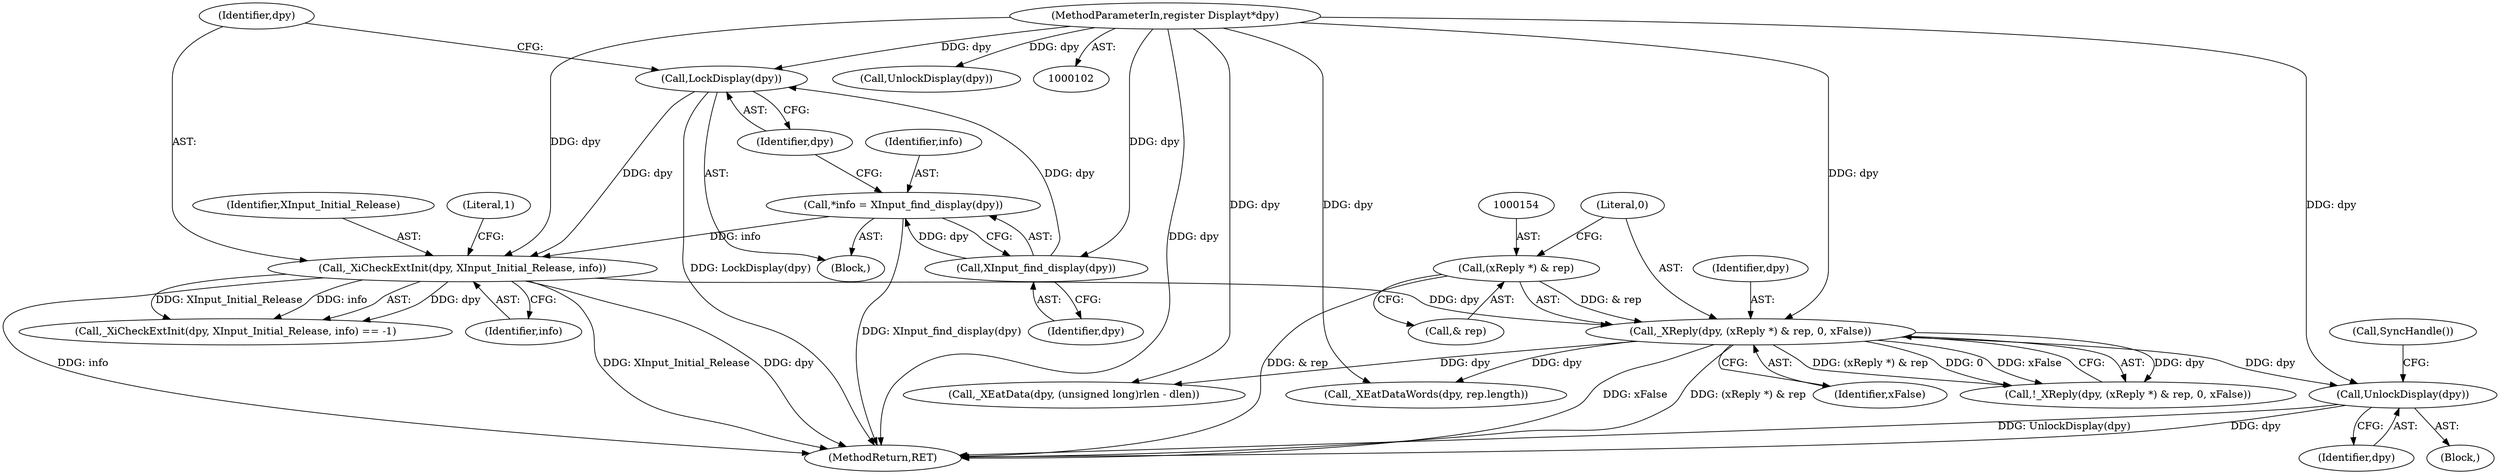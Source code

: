digraph "0_libXi_19a9cd607de73947fcfb104682f203ffe4e1f4e5_3@pointer" {
"1000160" [label="(Call,UnlockDisplay(dpy))"];
"1000151" [label="(Call,_XReply(dpy, (xReply *) & rep, 0, xFalse))"];
"1000119" [label="(Call,_XiCheckExtInit(dpy, XInput_Initial_Release, info))"];
"1000115" [label="(Call,LockDisplay(dpy))"];
"1000113" [label="(Call,XInput_find_display(dpy))"];
"1000103" [label="(MethodParameterIn,register Display\t*dpy)"];
"1000111" [label="(Call,*info = XInput_find_display(dpy))"];
"1000153" [label="(Call,(xReply *) & rep)"];
"1000118" [label="(Call,_XiCheckExtInit(dpy, XInput_Initial_Release, info) == -1)"];
"1000111" [label="(Call,*info = XInput_find_display(dpy))"];
"1000161" [label="(Identifier,dpy)"];
"1000158" [label="(Identifier,xFalse)"];
"1000119" [label="(Call,_XiCheckExtInit(dpy, XInput_Initial_Release, info))"];
"1000113" [label="(Call,XInput_find_display(dpy))"];
"1000114" [label="(Identifier,dpy)"];
"1000160" [label="(Call,UnlockDisplay(dpy))"];
"1000244" [label="(MethodReturn,RET)"];
"1000159" [label="(Block,)"];
"1000162" [label="(Call,SyncHandle())"];
"1000105" [label="(Block,)"];
"1000120" [label="(Identifier,dpy)"];
"1000157" [label="(Literal,0)"];
"1000103" [label="(MethodParameterIn,register Display\t*dpy)"];
"1000122" [label="(Identifier,info)"];
"1000115" [label="(Call,LockDisplay(dpy))"];
"1000155" [label="(Call,& rep)"];
"1000226" [label="(Call,_XEatData(dpy, (unsigned long)rlen - dlen))"];
"1000150" [label="(Call,!_XReply(dpy, (xReply *) & rep, 0, xFalse))"];
"1000124" [label="(Literal,1)"];
"1000116" [label="(Identifier,dpy)"];
"1000152" [label="(Identifier,dpy)"];
"1000112" [label="(Identifier,info)"];
"1000234" [label="(Call,_XEatDataWords(dpy, rep.length))"];
"1000121" [label="(Identifier,XInput_Initial_Release)"];
"1000239" [label="(Call,UnlockDisplay(dpy))"];
"1000153" [label="(Call,(xReply *) & rep)"];
"1000151" [label="(Call,_XReply(dpy, (xReply *) & rep, 0, xFalse))"];
"1000160" -> "1000159"  [label="AST: "];
"1000160" -> "1000161"  [label="CFG: "];
"1000161" -> "1000160"  [label="AST: "];
"1000162" -> "1000160"  [label="CFG: "];
"1000160" -> "1000244"  [label="DDG: UnlockDisplay(dpy)"];
"1000160" -> "1000244"  [label="DDG: dpy"];
"1000151" -> "1000160"  [label="DDG: dpy"];
"1000103" -> "1000160"  [label="DDG: dpy"];
"1000151" -> "1000150"  [label="AST: "];
"1000151" -> "1000158"  [label="CFG: "];
"1000152" -> "1000151"  [label="AST: "];
"1000153" -> "1000151"  [label="AST: "];
"1000157" -> "1000151"  [label="AST: "];
"1000158" -> "1000151"  [label="AST: "];
"1000150" -> "1000151"  [label="CFG: "];
"1000151" -> "1000244"  [label="DDG: xFalse"];
"1000151" -> "1000244"  [label="DDG: (xReply *) & rep"];
"1000151" -> "1000150"  [label="DDG: dpy"];
"1000151" -> "1000150"  [label="DDG: (xReply *) & rep"];
"1000151" -> "1000150"  [label="DDG: 0"];
"1000151" -> "1000150"  [label="DDG: xFalse"];
"1000119" -> "1000151"  [label="DDG: dpy"];
"1000103" -> "1000151"  [label="DDG: dpy"];
"1000153" -> "1000151"  [label="DDG: & rep"];
"1000151" -> "1000226"  [label="DDG: dpy"];
"1000151" -> "1000234"  [label="DDG: dpy"];
"1000119" -> "1000118"  [label="AST: "];
"1000119" -> "1000122"  [label="CFG: "];
"1000120" -> "1000119"  [label="AST: "];
"1000121" -> "1000119"  [label="AST: "];
"1000122" -> "1000119"  [label="AST: "];
"1000124" -> "1000119"  [label="CFG: "];
"1000119" -> "1000244"  [label="DDG: XInput_Initial_Release"];
"1000119" -> "1000244"  [label="DDG: dpy"];
"1000119" -> "1000244"  [label="DDG: info"];
"1000119" -> "1000118"  [label="DDG: dpy"];
"1000119" -> "1000118"  [label="DDG: XInput_Initial_Release"];
"1000119" -> "1000118"  [label="DDG: info"];
"1000115" -> "1000119"  [label="DDG: dpy"];
"1000103" -> "1000119"  [label="DDG: dpy"];
"1000111" -> "1000119"  [label="DDG: info"];
"1000115" -> "1000105"  [label="AST: "];
"1000115" -> "1000116"  [label="CFG: "];
"1000116" -> "1000115"  [label="AST: "];
"1000120" -> "1000115"  [label="CFG: "];
"1000115" -> "1000244"  [label="DDG: LockDisplay(dpy)"];
"1000113" -> "1000115"  [label="DDG: dpy"];
"1000103" -> "1000115"  [label="DDG: dpy"];
"1000113" -> "1000111"  [label="AST: "];
"1000113" -> "1000114"  [label="CFG: "];
"1000114" -> "1000113"  [label="AST: "];
"1000111" -> "1000113"  [label="CFG: "];
"1000113" -> "1000111"  [label="DDG: dpy"];
"1000103" -> "1000113"  [label="DDG: dpy"];
"1000103" -> "1000102"  [label="AST: "];
"1000103" -> "1000244"  [label="DDG: dpy"];
"1000103" -> "1000226"  [label="DDG: dpy"];
"1000103" -> "1000234"  [label="DDG: dpy"];
"1000103" -> "1000239"  [label="DDG: dpy"];
"1000111" -> "1000105"  [label="AST: "];
"1000112" -> "1000111"  [label="AST: "];
"1000116" -> "1000111"  [label="CFG: "];
"1000111" -> "1000244"  [label="DDG: XInput_find_display(dpy)"];
"1000153" -> "1000155"  [label="CFG: "];
"1000154" -> "1000153"  [label="AST: "];
"1000155" -> "1000153"  [label="AST: "];
"1000157" -> "1000153"  [label="CFG: "];
"1000153" -> "1000244"  [label="DDG: & rep"];
}
